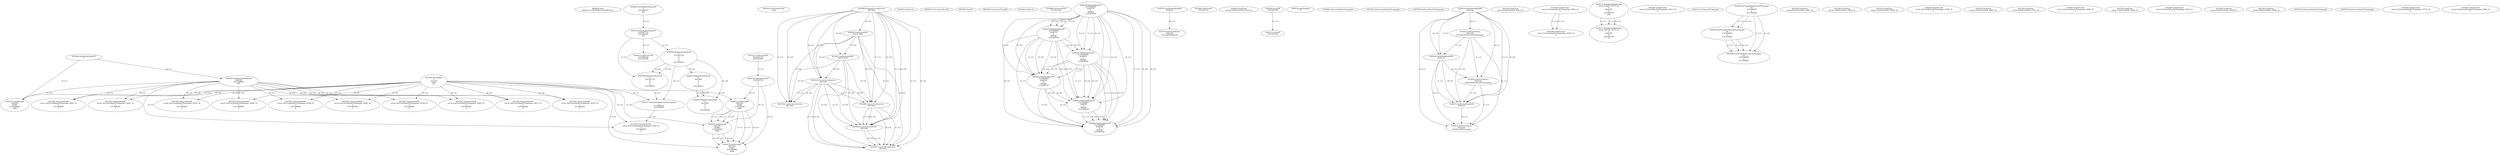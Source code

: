 // Global SCDG with merge call
digraph {
	0 [label="6850628.main
0030cc41c31f32418b2c136285b154c1"]
	1 [label="4254480.GetModuleHandleW
0"]
	2 [label="6844434.SetThreadLocale
1024"]
	3 [label="4243965.InitializeCriticalSection
6917004"]
	4 [label="4243979.GetVersion
"]
	5 [label="4250188.GetSystemInfo
2147417660"]
	3 -> 5 [label="(0-->0)"]
	6 [label="6844540.GetCommandLineW
"]
	7 [label="4214413.GetStartupInfoW
2147417624"]
	3 -> 7 [label="(0-->0)"]
	5 -> 7 [label="(0-->0)"]
	8 [label="6844560.GetACP
"]
	9 [label="6844580.GetCurrentThreadId
"]
	10 [label="4250204.GetVersion
"]
	11 [label="4276690.GetVersionExW
2147417420"]
	12 [label="4243306.GetModuleFileNameW
4194304
2147408904
522"]
	1 -> 12 [label="(0-->1)"]
	13 [label="4248064.GetModuleFileNameW
0
2147408370
261"]
	14 [label="4215383.VirtualAlloc
0
1310704
4096
4"]
	15 [label="4246338.RegOpenKeyExW
2147483649
4246772
0
983065
2147408236"]
	16 [label="4246372.RegOpenKeyExW
2147483650
4246772
0
983065
2147408236"]
	15 -> 16 [label="(2-->2)"]
	15 -> 16 [label="(4-->4)"]
	15 -> 16 [label="(5-->5)"]
	17 [label="4245741.GetModuleHandleW
4246160"]
	18 [label="4245758.GetProcAddress
9441320
GetLongPathNameW"]
	17 -> 18 [label="(0-->1)"]
	19 [label="4245785.GetLongPathNameW
2147407710
2147406542
261"]
	13 -> 19 [label="(3-->3)"]
	20 [label="4245683.CharNextW
2147407716"]
	21 [label="4246014.FindFirstFileW
2147406542
2147407064"]
	19 -> 21 [label="(2-->1)"]
	22 [label="4246032.FindClose
retval_FindFirstFileW_33219_32"]
	23 [label="4246044.lstrlenW
2147407108"]
	24 [label="4246113.lstrlenW
2147407108"]
	23 -> 24 [label="(1-->1)"]
	25 [label="4246556.RegQueryValueExW
0
2147407710
0
0
0
2147408232"]
	19 -> 25 [label="(1-->2)"]
	26 [label="4246635.RegQueryValueExW
0
4247000
0
0
0
2147408232"]
	25 -> 26 [label="(6-->6)"]
	27 [label="4246676.RegQueryValueExW
0
4247000
0
0
0
2147408232"]
	26 -> 27 [label="(2-->2)"]
	25 -> 27 [label="(6-->6)"]
	26 -> 27 [label="(6-->6)"]
	28 [label="4246722.RegCloseKey
0"]
	29 [label="4247883.GetUserDefaultUILanguage
"]
	30 [label="4245418.EnterCriticalSection
6917004"]
	3 -> 30 [label="(1-->1)"]
	3 -> 30 [label="(0-->0)"]
	5 -> 30 [label="(0-->0)"]
	7 -> 30 [label="(0-->0)"]
	31 [label="4246402.RegOpenKeyExW
2147483649
4246832
0
983065
2147408236"]
	15 -> 31 [label="(1-->1)"]
	15 -> 31 [label="(4-->4)"]
	16 -> 31 [label="(4-->4)"]
	15 -> 31 [label="(5-->5)"]
	16 -> 31 [label="(5-->5)"]
	32 [label="4245454.LeaveCriticalSection
6917004"]
	3 -> 32 [label="(1-->1)"]
	30 -> 32 [label="(1-->1)"]
	3 -> 32 [label="(0-->0)"]
	5 -> 32 [label="(0-->0)"]
	7 -> 32 [label="(0-->0)"]
	30 -> 32 [label="(0-->0)"]
	33 [label="4247923.GetSystemDefaultUILanguage
"]
	34 [label="4247558.GetUserDefaultUILanguage
"]
	35 [label="4247567.GetLocaleInfoW
retval_GetUserDefaultUILanguage_34333_32
3
2147408268
4"]
	12 -> 35 [label="(0-->2)"]
	14 -> 35 [label="(4-->4)"]
	36 [label="4247247.FindFirstFileW
3224341740
2147407640"]
	37 [label="4244018.GetModuleHandleW
4244120"]
	38 [label="4244024.GetProcAddress
9441320
GetThreadPreferredUILanguages"]
	37 -> 38 [label="(0-->1)"]
	39 [label="4244044.GetModuleHandleW
4244120"]
	37 -> 39 [label="(1-->1)"]
	37 -> 39 [label="(0-->0)"]
	38 -> 39 [label="(1-->0)"]
	40 [label="4244050.GetProcAddress
9441320
SetThreadPreferredUILanguages"]
	37 -> 40 [label="(0-->1)"]
	38 -> 40 [label="(1-->1)"]
	39 -> 40 [label="(0-->1)"]
	41 [label="4244070.GetModuleHandleW
4244120"]
	37 -> 41 [label="(1-->1)"]
	39 -> 41 [label="(1-->1)"]
	37 -> 41 [label="(0-->0)"]
	38 -> 41 [label="(1-->0)"]
	39 -> 41 [label="(0-->0)"]
	40 -> 41 [label="(1-->0)"]
	42 [label="4244076.GetProcAddress
9441320
GetThreadUILanguage"]
	37 -> 42 [label="(0-->1)"]
	38 -> 42 [label="(1-->1)"]
	39 -> 42 [label="(0-->1)"]
	40 -> 42 [label="(1-->1)"]
	41 -> 42 [label="(0-->1)"]
	43 [label="4246432.RegOpenKeyExW
2147483650
4246832
0
983065
2147408236"]
	16 -> 43 [label="(1-->1)"]
	31 -> 43 [label="(2-->2)"]
	15 -> 43 [label="(4-->4)"]
	16 -> 43 [label="(4-->4)"]
	31 -> 43 [label="(4-->4)"]
	15 -> 43 [label="(5-->5)"]
	16 -> 43 [label="(5-->5)"]
	31 -> 43 [label="(5-->5)"]
	44 [label="4247567.GetLocaleInfoW
retval_GetUserDefaultUILanguage_33484_32
3
2147408268
4"]
	12 -> 44 [label="(0-->2)"]
	14 -> 44 [label="(4-->4)"]
	45 [label="4247263.FindClose
retval_FindFirstFileW_33614_32"]
	46 [label="4248145.LoadLibraryExW
3224341740
0
2"]
	36 -> 46 [label="(1-->1)"]
	47 [label="4250073.LoadStringW
9441340
65485
2147409468
4096"]
	46 -> 47 [label="(0-->1)"]
	14 -> 47 [label="(3-->4)"]
	48 [label="4250073.LoadStringW
9441340
65484
2147409468
4096"]
	46 -> 48 [label="(0-->1)"]
	47 -> 48 [label="(1-->1)"]
	47 -> 48 [label="(3-->3)"]
	14 -> 48 [label="(3-->4)"]
	47 -> 48 [label="(4-->4)"]
	49 [label="4250073.LoadStringW
9441340
65483
2147409468
4096"]
	46 -> 49 [label="(0-->1)"]
	47 -> 49 [label="(1-->1)"]
	48 -> 49 [label="(1-->1)"]
	47 -> 49 [label="(3-->3)"]
	48 -> 49 [label="(3-->3)"]
	14 -> 49 [label="(3-->4)"]
	47 -> 49 [label="(4-->4)"]
	48 -> 49 [label="(4-->4)"]
	50 [label="4246599.RegQueryValueExW
0
2147407710
0
0
0
2147408232"]
	19 -> 50 [label="(1-->2)"]
	25 -> 50 [label="(2-->2)"]
	25 -> 50 [label="(6-->6)"]
	51 [label="4245469.LeaveCriticalSection
6917004"]
	3 -> 51 [label="(1-->1)"]
	30 -> 51 [label="(1-->1)"]
	3 -> 51 [label="(0-->0)"]
	5 -> 51 [label="(0-->0)"]
	7 -> 51 [label="(0-->0)"]
	30 -> 51 [label="(0-->0)"]
	52 [label="4245487.IsValidLocale
retval_GetUserDefaultUILanguage_33052_32
2"]
	53 [label="4250171.MultiByteToWideChar
retval_GetACP_32773_32
0
4243784
10
2147403704
2047"]
	54 [label="4250171.MultiByteToWideChar
retval_GetACP_32773_32
0
4243784
10
3224282764
11"]
	53 -> 54 [label="(1-->1)"]
	53 -> 54 [label="(3-->3)"]
	53 -> 54 [label="(4-->4)"]
	55 [label="4245487.IsValidLocale
retval_GetUserDefaultUILanguage_32817_32
2"]
	56 [label="4245121.GetThreadUILanguage
"]
	57 [label="4245059.GetThreadPreferredUILanguages
56
2147408200
0
2147408244"]
	58 [label="4245215.SetThreadPreferredUILanguages
4
2147408220
2147408232"]
	14 -> 58 [label="(4-->1)"]
	25 -> 58 [label="(6-->3)"]
	50 -> 58 [label="(6-->3)"]
	59 [label="4245059.GetThreadPreferredUILanguages
56
2147408200
0
2147408240"]
	57 -> 59 [label="(1-->1)"]
	57 -> 59 [label="(2-->2)"]
	60 [label="4245088.GetThreadPreferredUILanguages
56
2147408200
0
2147408240"]
	57 -> 60 [label="(1-->1)"]
	59 -> 60 [label="(1-->1)"]
	57 -> 60 [label="(2-->2)"]
	59 -> 60 [label="(2-->2)"]
	59 -> 60 [label="(4-->4)"]
	61 [label="4245580.EnterCriticalSection
6917004"]
	3 -> 61 [label="(1-->1)"]
	30 -> 61 [label="(1-->1)"]
	51 -> 61 [label="(1-->1)"]
	3 -> 61 [label="(0-->0)"]
	5 -> 61 [label="(0-->0)"]
	7 -> 61 [label="(0-->0)"]
	30 -> 61 [label="(0-->0)"]
	51 -> 61 [label="(0-->0)"]
	62 [label="4245621.LeaveCriticalSection
6917004"]
	3 -> 62 [label="(1-->1)"]
	30 -> 62 [label="(1-->1)"]
	51 -> 62 [label="(1-->1)"]
	61 -> 62 [label="(1-->1)"]
	3 -> 62 [label="(0-->0)"]
	5 -> 62 [label="(0-->0)"]
	7 -> 62 [label="(0-->0)"]
	30 -> 62 [label="(0-->0)"]
	51 -> 62 [label="(0-->0)"]
	61 -> 62 [label="(0-->0)"]
	63 [label="4247567.GetLocaleInfoW
retval_GetUserDefaultUILanguage_33526_32
3
2147408268
4"]
	12 -> 63 [label="(0-->2)"]
	14 -> 63 [label="(4-->4)"]
	58 -> 63 [label="(1-->4)"]
	64 [label="4247263.FindClose
retval_FindFirstFileW_33845_32"]
	65 [label="4247567.GetLocaleInfoW
retval_GetUserDefaultUILanguage_33056_32
3
2147408268
4"]
	12 -> 65 [label="(0-->2)"]
	14 -> 65 [label="(4-->4)"]
	66 [label="4247263.FindClose
retval_FindFirstFileW_33405_32"]
	67 [label="4247567.GetLocaleInfoW
retval_GetUserDefaultUILanguage_33965_32
3
2147408268
4"]
	12 -> 67 [label="(0-->2)"]
	14 -> 67 [label="(4-->4)"]
	68 [label="4247263.FindClose
retval_FindFirstFileW_33985_32"]
	69 [label="4245487.IsValidLocale
retval_GetUserDefaultUILanguage_33069_32
2"]
	70 [label="4247567.GetLocaleInfoW
retval_GetUserDefaultUILanguage_33613_32
3
2147408268
4"]
	12 -> 70 [label="(0-->2)"]
	14 -> 70 [label="(4-->4)"]
	71 [label="4247263.FindClose
retval_FindFirstFileW_34067_32"]
	72 [label="4247567.GetLocaleInfoW
retval_GetUserDefaultUILanguage_33022_32
3
2147408268
4"]
	12 -> 72 [label="(0-->2)"]
	14 -> 72 [label="(4-->4)"]
	73 [label="4247263.FindClose
retval_FindFirstFileW_33121_32"]
	74 [label="4246462.RegOpenKeyExW
2147483649
4246884
0
983065
2147408236"]
	15 -> 74 [label="(1-->1)"]
	31 -> 74 [label="(1-->1)"]
	15 -> 74 [label="(4-->4)"]
	16 -> 74 [label="(4-->4)"]
	31 -> 74 [label="(4-->4)"]
	43 -> 74 [label="(4-->4)"]
	15 -> 74 [label="(5-->5)"]
	16 -> 74 [label="(5-->5)"]
	31 -> 74 [label="(5-->5)"]
	43 -> 74 [label="(5-->5)"]
	75 [label="4246492.RegOpenKeyExW
2147483649
4246936
0
983065
2147408236"]
	15 -> 75 [label="(1-->1)"]
	31 -> 75 [label="(1-->1)"]
	74 -> 75 [label="(1-->1)"]
	15 -> 75 [label="(4-->4)"]
	16 -> 75 [label="(4-->4)"]
	31 -> 75 [label="(4-->4)"]
	43 -> 75 [label="(4-->4)"]
	74 -> 75 [label="(4-->4)"]
	15 -> 75 [label="(5-->5)"]
	16 -> 75 [label="(5-->5)"]
	31 -> 75 [label="(5-->5)"]
	43 -> 75 [label="(5-->5)"]
	74 -> 75 [label="(5-->5)"]
	76 [label="4245487.IsValidLocale
retval_GetUserDefaultUILanguage_32948_32
2"]
	77 [label="4247567.GetLocaleInfoW
retval_GetUserDefaultUILanguage_33051_32
3
2147408268
4"]
	12 -> 77 [label="(0-->2)"]
	14 -> 77 [label="(4-->4)"]
	78 [label="4250073.LoadStringW
4194304
65485
2147409468
4096"]
	1 -> 78 [label="(0-->1)"]
	12 -> 78 [label="(1-->1)"]
	14 -> 78 [label="(3-->4)"]
	79 [label="4247567.GetLocaleInfoW
retval_GetUserDefaultUILanguage_33619_32
3
2147408268
4"]
	12 -> 79 [label="(0-->2)"]
	14 -> 79 [label="(4-->4)"]
	80 [label="4247263.FindClose
retval_FindFirstFileW_33943_32"]
	81 [label="4245487.IsValidLocale
retval_GetUserDefaultUILanguage_33014_32
2"]
	82 [label="4247567.GetLocaleInfoW
retval_GetUserDefaultUILanguage_34304_32
3
2147408268
4"]
	12 -> 82 [label="(0-->2)"]
	14 -> 82 [label="(4-->4)"]
	83 [label="4247263.FindClose
retval_FindFirstFileW_34308_32"]
	84 [label="4247567.GetLocaleInfoW
retval_GetUserDefaultUILanguage_33093_32
3
2147408268
4"]
	12 -> 84 [label="(0-->2)"]
	14 -> 84 [label="(4-->4)"]
	85 [label="4247263.FindClose
retval_FindFirstFileW_34096_32"]
	86 [label="4244766.IsValidLocale
retval_GetUserDefaultUILanguage_33052_32
2"]
	52 -> 86 [label="(1-->1)"]
	52 -> 86 [label="(2-->2)"]
	87 [label="4245525.GetSystemDefaultUILanguage
"]
	88 [label="4245552.GetSystemDefaultUILanguage
"]
	89 [label="4245487.IsValidLocale
retval_GetSystemDefaultUILanguage_33778_32
2"]
	90 [label="4245487.IsValidLocale
retval_GetSystemDefaultUILanguage_34064_32
2"]
}
